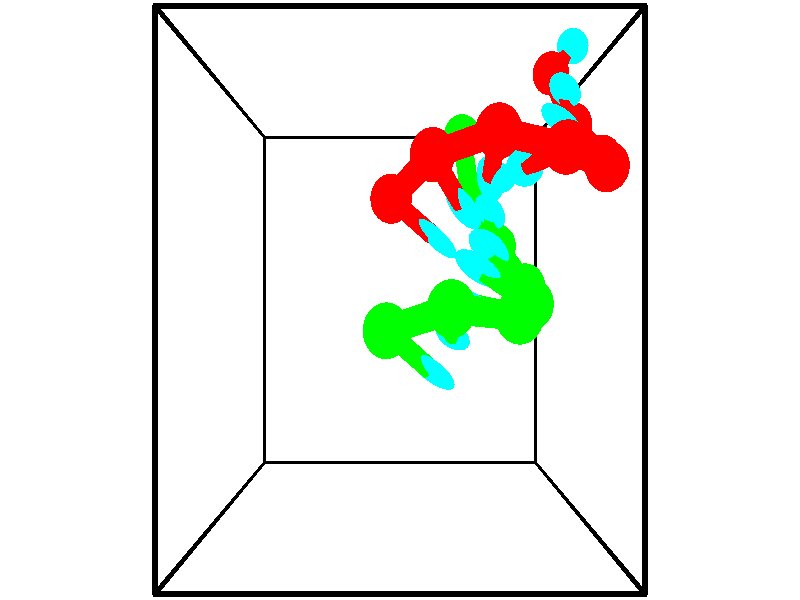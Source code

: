 // switches for output
#declare DRAW_BASES = 1; // possible values are 0, 1; only relevant for DNA ribbons
#declare DRAW_BASES_TYPE = 3; // possible values are 1, 2, 3; only relevant for DNA ribbons
#declare DRAW_FOG = 0; // set to 1 to enable fog

#include "colors.inc"

#include "transforms.inc"
background { rgb <1, 1, 1>}

#default {
   normal{
       ripples 0.25
       frequency 0.20
       turbulence 0.2
       lambda 5
   }
	finish {
		phong 0.1
		phong_size 40.
	}
}

// original window dimensions: 1024x640


// camera settings

camera {
	sky <-0, 1, 0>
	up <-0, 1, 0>
	right 1.6 * <1, 0, 0>
	location <2.5, 2.5, 11.1562>
	look_at <2.5, 2.5, 2.5>
	direction <0, 0, -8.6562>
	angle 67.0682
}


# declare cpy_camera_pos = <2.5, 2.5, 11.1562>;
# if (DRAW_FOG = 1)
fog {
	fog_type 2
	up vnormalize(cpy_camera_pos)
	color rgbt<1,1,1,0.3>
	distance 1e-5
	fog_alt 3e-3
	fog_offset 4
}
# end


// LIGHTS

# declare lum = 6;
global_settings {
	ambient_light rgb lum * <0.05, 0.05, 0.05>
	max_trace_level 15
}# declare cpy_direct_light_amount = 0.25;
light_source
{	1000 * <-1, -1, 1>,
	rgb lum * cpy_direct_light_amount
	parallel
}

light_source
{	1000 * <1, 1, -1>,
	rgb lum * cpy_direct_light_amount
	parallel
}

// strand 0

// nucleotide -1

// particle -1
sphere {
	<4.643886, 5.185713, 2.569852> 0.250000
	pigment { color rgbt <1,0,0,0> }
	no_shadow
}
cylinder {
	<4.708432, 5.231049, 2.961998>,  <4.747160, 5.258250, 3.197286>, 0.100000
	pigment { color rgbt <1,0,0,0> }
	no_shadow
}
cylinder {
	<4.708432, 5.231049, 2.961998>,  <4.643886, 5.185713, 2.569852>, 0.100000
	pigment { color rgbt <1,0,0,0> }
	no_shadow
}

// particle -1
sphere {
	<4.708432, 5.231049, 2.961998> 0.100000
	pigment { color rgbt <1,0,0,0> }
	no_shadow
}
sphere {
	0, 1
	scale<0.080000,0.200000,0.300000>
	matrix <-0.617940, -0.762943, 0.189915,
		0.769488, -0.636452, -0.053075,
		0.161365, 0.113340, 0.980365,
		4.756842, 5.265050, 3.256108>
	pigment { color rgbt <0,1,1,0> }
	no_shadow
}
cylinder {
	<4.909839, 4.528610, 2.759688>,  <4.643886, 5.185713, 2.569852>, 0.130000
	pigment { color rgbt <1,0,0,0> }
	no_shadow
}

// nucleotide -1

// particle -1
sphere {
	<4.909839, 4.528610, 2.759688> 0.250000
	pigment { color rgbt <1,0,0,0> }
	no_shadow
}
cylinder {
	<4.750753, 4.659729, 3.102470>,  <4.655302, 4.738400, 3.308140>, 0.100000
	pigment { color rgbt <1,0,0,0> }
	no_shadow
}
cylinder {
	<4.750753, 4.659729, 3.102470>,  <4.909839, 4.528610, 2.759688>, 0.100000
	pigment { color rgbt <1,0,0,0> }
	no_shadow
}

// particle -1
sphere {
	<4.750753, 4.659729, 3.102470> 0.100000
	pigment { color rgbt <1,0,0,0> }
	no_shadow
}
sphere {
	0, 1
	scale<0.080000,0.200000,0.300000>
	matrix <-0.358584, -0.915249, 0.183677,
		0.844536, -0.234239, 0.481551,
		-0.397714, 0.327798, 0.856955,
		4.631439, 4.758069, 3.359557>
	pigment { color rgbt <0,1,1,0> }
	no_shadow
}
cylinder {
	<5.123248, 4.040230, 3.284202>,  <4.909839, 4.528610, 2.759688>, 0.130000
	pigment { color rgbt <1,0,0,0> }
	no_shadow
}

// nucleotide -1

// particle -1
sphere {
	<5.123248, 4.040230, 3.284202> 0.250000
	pigment { color rgbt <1,0,0,0> }
	no_shadow
}
cylinder {
	<4.796744, 4.240662, 3.399193>,  <4.600842, 4.360920, 3.468187>, 0.100000
	pigment { color rgbt <1,0,0,0> }
	no_shadow
}
cylinder {
	<4.796744, 4.240662, 3.399193>,  <5.123248, 4.040230, 3.284202>, 0.100000
	pigment { color rgbt <1,0,0,0> }
	no_shadow
}

// particle -1
sphere {
	<4.796744, 4.240662, 3.399193> 0.100000
	pigment { color rgbt <1,0,0,0> }
	no_shadow
}
sphere {
	0, 1
	scale<0.080000,0.200000,0.300000>
	matrix <-0.452511, -0.863938, 0.221008,
		0.359105, 0.050313, 0.931940,
		-0.816258, 0.501078, 0.287477,
		4.551867, 4.390985, 3.485436>
	pigment { color rgbt <0,1,1,0> }
	no_shadow
}
cylinder {
	<4.970751, 3.823138, 3.964178>,  <5.123248, 4.040230, 3.284202>, 0.130000
	pigment { color rgbt <1,0,0,0> }
	no_shadow
}

// nucleotide -1

// particle -1
sphere {
	<4.970751, 3.823138, 3.964178> 0.250000
	pigment { color rgbt <1,0,0,0> }
	no_shadow
}
cylinder {
	<4.647358, 3.944542, 3.762489>,  <4.453322, 4.017384, 3.641476>, 0.100000
	pigment { color rgbt <1,0,0,0> }
	no_shadow
}
cylinder {
	<4.647358, 3.944542, 3.762489>,  <4.970751, 3.823138, 3.964178>, 0.100000
	pigment { color rgbt <1,0,0,0> }
	no_shadow
}

// particle -1
sphere {
	<4.647358, 3.944542, 3.762489> 0.100000
	pigment { color rgbt <1,0,0,0> }
	no_shadow
}
sphere {
	0, 1
	scale<0.080000,0.200000,0.300000>
	matrix <-0.493102, -0.817030, 0.298852,
		-0.321260, 0.490249, 0.810215,
		-0.808482, 0.303510, -0.504221,
		4.404813, 4.035595, 3.611223>
	pigment { color rgbt <0,1,1,0> }
	no_shadow
}
cylinder {
	<4.346728, 3.910538, 4.468941>,  <4.970751, 3.823138, 3.964178>, 0.130000
	pigment { color rgbt <1,0,0,0> }
	no_shadow
}

// nucleotide -1

// particle -1
sphere {
	<4.346728, 3.910538, 4.468941> 0.250000
	pigment { color rgbt <1,0,0,0> }
	no_shadow
}
cylinder {
	<4.150079, 3.866138, 4.123459>,  <4.032090, 3.839499, 3.916170>, 0.100000
	pigment { color rgbt <1,0,0,0> }
	no_shadow
}
cylinder {
	<4.150079, 3.866138, 4.123459>,  <4.346728, 3.910538, 4.468941>, 0.100000
	pigment { color rgbt <1,0,0,0> }
	no_shadow
}

// particle -1
sphere {
	<4.150079, 3.866138, 4.123459> 0.100000
	pigment { color rgbt <1,0,0,0> }
	no_shadow
}
sphere {
	0, 1
	scale<0.080000,0.200000,0.300000>
	matrix <-0.699082, -0.541082, 0.467456,
		-0.519223, 0.833613, 0.188410,
		-0.491622, -0.111000, -0.863705,
		4.002593, 3.832839, 3.864347>
	pigment { color rgbt <0,1,1,0> }
	no_shadow
}
cylinder {
	<3.563124, 4.018338, 4.643332>,  <4.346728, 3.910538, 4.468941>, 0.130000
	pigment { color rgbt <1,0,0,0> }
	no_shadow
}

// nucleotide -1

// particle -1
sphere {
	<3.563124, 4.018338, 4.643332> 0.250000
	pigment { color rgbt <1,0,0,0> }
	no_shadow
}
cylinder {
	<3.563476, 3.829590, 4.290665>,  <3.563687, 3.716341, 4.079064>, 0.100000
	pigment { color rgbt <1,0,0,0> }
	no_shadow
}
cylinder {
	<3.563476, 3.829590, 4.290665>,  <3.563124, 4.018338, 4.643332>, 0.100000
	pigment { color rgbt <1,0,0,0> }
	no_shadow
}

// particle -1
sphere {
	<3.563476, 3.829590, 4.290665> 0.100000
	pigment { color rgbt <1,0,0,0> }
	no_shadow
}
sphere {
	0, 1
	scale<0.080000,0.200000,0.300000>
	matrix <-0.734891, -0.598238, 0.319447,
		-0.678185, 0.647648, -0.347300,
		0.000879, -0.471871, -0.881667,
		3.563739, 3.688028, 4.026165>
	pigment { color rgbt <0,1,1,0> }
	no_shadow
}
cylinder {
	<2.858926, 3.842777, 4.456605>,  <3.563124, 4.018338, 4.643332>, 0.130000
	pigment { color rgbt <1,0,0,0> }
	no_shadow
}

// nucleotide -1

// particle -1
sphere {
	<2.858926, 3.842777, 4.456605> 0.250000
	pigment { color rgbt <1,0,0,0> }
	no_shadow
}
cylinder {
	<3.078220, 3.592804, 4.234291>,  <3.209797, 3.442820, 4.100903>, 0.100000
	pigment { color rgbt <1,0,0,0> }
	no_shadow
}
cylinder {
	<3.078220, 3.592804, 4.234291>,  <2.858926, 3.842777, 4.456605>, 0.100000
	pigment { color rgbt <1,0,0,0> }
	no_shadow
}

// particle -1
sphere {
	<3.078220, 3.592804, 4.234291> 0.100000
	pigment { color rgbt <1,0,0,0> }
	no_shadow
}
sphere {
	0, 1
	scale<0.080000,0.200000,0.300000>
	matrix <-0.535280, -0.772808, 0.340944,
		-0.642582, 0.110584, -0.758195,
		0.548236, -0.624931, -0.555786,
		3.242691, 3.405324, 4.067555>
	pigment { color rgbt <0,1,1,0> }
	no_shadow
}
cylinder {
	<2.392065, 3.520114, 3.849076>,  <2.858926, 3.842777, 4.456605>, 0.130000
	pigment { color rgbt <1,0,0,0> }
	no_shadow
}

// nucleotide -1

// particle -1
sphere {
	<2.392065, 3.520114, 3.849076> 0.250000
	pigment { color rgbt <1,0,0,0> }
	no_shadow
}
cylinder {
	<2.699684, 3.283493, 3.945930>,  <2.884256, 3.141521, 4.004044>, 0.100000
	pigment { color rgbt <1,0,0,0> }
	no_shadow
}
cylinder {
	<2.699684, 3.283493, 3.945930>,  <2.392065, 3.520114, 3.849076>, 0.100000
	pigment { color rgbt <1,0,0,0> }
	no_shadow
}

// particle -1
sphere {
	<2.699684, 3.283493, 3.945930> 0.100000
	pigment { color rgbt <1,0,0,0> }
	no_shadow
}
sphere {
	0, 1
	scale<0.080000,0.200000,0.300000>
	matrix <-0.635335, -0.748985, 0.188072,
		0.070103, -0.298475, -0.951839,
		0.769048, -0.591552, 0.242137,
		2.930399, 3.106027, 4.018572>
	pigment { color rgbt <0,1,1,0> }
	no_shadow
}
// strand 1

// nucleotide -1

// particle -1
sphere {
	<2.355231, 2.228426, 4.760335> 0.250000
	pigment { color rgbt <0,1,0,0> }
	no_shadow
}
cylinder {
	<2.644310, 2.005810, 4.596397>,  <2.817758, 1.872240, 4.498035>, 0.100000
	pigment { color rgbt <0,1,0,0> }
	no_shadow
}
cylinder {
	<2.644310, 2.005810, 4.596397>,  <2.355231, 2.228426, 4.760335>, 0.100000
	pigment { color rgbt <0,1,0,0> }
	no_shadow
}

// particle -1
sphere {
	<2.644310, 2.005810, 4.596397> 0.100000
	pigment { color rgbt <0,1,0,0> }
	no_shadow
}
sphere {
	0, 1
	scale<0.080000,0.200000,0.300000>
	matrix <0.417057, 0.824001, -0.383519,
		0.551154, 0.106241, 0.827612,
		0.722698, -0.556539, -0.409843,
		2.861120, 1.838848, 4.473444>
	pigment { color rgbt <0,1,1,0> }
	no_shadow
}
cylinder {
	<3.023158, 2.425927, 5.014603>,  <2.355231, 2.228426, 4.760335>, 0.130000
	pigment { color rgbt <0,1,0,0> }
	no_shadow
}

// nucleotide -1

// particle -1
sphere {
	<3.023158, 2.425927, 5.014603> 0.250000
	pigment { color rgbt <0,1,0,0> }
	no_shadow
}
cylinder {
	<3.062366, 2.275024, 4.646240>,  <3.085892, 2.184483, 4.425222>, 0.100000
	pigment { color rgbt <0,1,0,0> }
	no_shadow
}
cylinder {
	<3.062366, 2.275024, 4.646240>,  <3.023158, 2.425927, 5.014603>, 0.100000
	pigment { color rgbt <0,1,0,0> }
	no_shadow
}

// particle -1
sphere {
	<3.062366, 2.275024, 4.646240> 0.100000
	pigment { color rgbt <0,1,0,0> }
	no_shadow
}
sphere {
	0, 1
	scale<0.080000,0.200000,0.300000>
	matrix <0.369846, 0.872897, -0.318221,
		0.923908, -0.309401, 0.225089,
		0.098021, -0.377256, -0.920907,
		3.091773, 2.161848, 4.369968>
	pigment { color rgbt <0,1,1,0> }
	no_shadow
}
cylinder {
	<3.759701, 2.358300, 4.788768>,  <3.023158, 2.425927, 5.014603>, 0.130000
	pigment { color rgbt <0,1,0,0> }
	no_shadow
}

// nucleotide -1

// particle -1
sphere {
	<3.759701, 2.358300, 4.788768> 0.250000
	pigment { color rgbt <0,1,0,0> }
	no_shadow
}
cylinder {
	<3.488308, 2.423012, 4.502136>,  <3.325472, 2.461839, 4.330157>, 0.100000
	pigment { color rgbt <0,1,0,0> }
	no_shadow
}
cylinder {
	<3.488308, 2.423012, 4.502136>,  <3.759701, 2.358300, 4.788768>, 0.100000
	pigment { color rgbt <0,1,0,0> }
	no_shadow
}

// particle -1
sphere {
	<3.488308, 2.423012, 4.502136> 0.100000
	pigment { color rgbt <0,1,0,0> }
	no_shadow
}
sphere {
	0, 1
	scale<0.080000,0.200000,0.300000>
	matrix <0.522373, 0.792094, -0.315773,
		0.516513, -0.588569, -0.621933,
		-0.678484, 0.161780, -0.716580,
		3.284763, 2.471546, 4.287162>
	pigment { color rgbt <0,1,1,0> }
	no_shadow
}
cylinder {
	<4.018707, 2.461148, 4.182220>,  <3.759701, 2.358300, 4.788768>, 0.130000
	pigment { color rgbt <0,1,0,0> }
	no_shadow
}

// nucleotide -1

// particle -1
sphere {
	<4.018707, 2.461148, 4.182220> 0.250000
	pigment { color rgbt <0,1,0,0> }
	no_shadow
}
cylinder {
	<3.671989, 2.658215, 4.151367>,  <3.463959, 2.776454, 4.132855>, 0.100000
	pigment { color rgbt <0,1,0,0> }
	no_shadow
}
cylinder {
	<3.671989, 2.658215, 4.151367>,  <4.018707, 2.461148, 4.182220>, 0.100000
	pigment { color rgbt <0,1,0,0> }
	no_shadow
}

// particle -1
sphere {
	<3.671989, 2.658215, 4.151367> 0.100000
	pigment { color rgbt <0,1,0,0> }
	no_shadow
}
sphere {
	0, 1
	scale<0.080000,0.200000,0.300000>
	matrix <0.467392, 0.748735, -0.470043,
		-0.173822, -0.443481, -0.879267,
		-0.866793, 0.492666, -0.077133,
		3.411952, 2.806015, 4.128227>
	pigment { color rgbt <0,1,1,0> }
	no_shadow
}
cylinder {
	<4.094708, 2.638860, 3.462360>,  <4.018707, 2.461148, 4.182220>, 0.130000
	pigment { color rgbt <0,1,0,0> }
	no_shadow
}

// nucleotide -1

// particle -1
sphere {
	<4.094708, 2.638860, 3.462360> 0.250000
	pigment { color rgbt <0,1,0,0> }
	no_shadow
}
cylinder {
	<3.806896, 2.861050, 3.629082>,  <3.634209, 2.994364, 3.729115>, 0.100000
	pigment { color rgbt <0,1,0,0> }
	no_shadow
}
cylinder {
	<3.806896, 2.861050, 3.629082>,  <4.094708, 2.638860, 3.462360>, 0.100000
	pigment { color rgbt <0,1,0,0> }
	no_shadow
}

// particle -1
sphere {
	<3.806896, 2.861050, 3.629082> 0.100000
	pigment { color rgbt <0,1,0,0> }
	no_shadow
}
sphere {
	0, 1
	scale<0.080000,0.200000,0.300000>
	matrix <0.266300, 0.774994, -0.573121,
		-0.641375, -0.301383, -0.705554,
		-0.719529, 0.555475, 0.416803,
		3.591037, 3.027692, 3.754123>
	pigment { color rgbt <0,1,1,0> }
	no_shadow
}
cylinder {
	<3.834549, 3.113967, 2.877715>,  <4.094708, 2.638860, 3.462360>, 0.130000
	pigment { color rgbt <0,1,0,0> }
	no_shadow
}

// nucleotide -1

// particle -1
sphere {
	<3.834549, 3.113967, 2.877715> 0.250000
	pigment { color rgbt <0,1,0,0> }
	no_shadow
}
cylinder {
	<3.727314, 3.297642, 3.216484>,  <3.662973, 3.407846, 3.419745>, 0.100000
	pigment { color rgbt <0,1,0,0> }
	no_shadow
}
cylinder {
	<3.727314, 3.297642, 3.216484>,  <3.834549, 3.113967, 2.877715>, 0.100000
	pigment { color rgbt <0,1,0,0> }
	no_shadow
}

// particle -1
sphere {
	<3.727314, 3.297642, 3.216484> 0.100000
	pigment { color rgbt <0,1,0,0> }
	no_shadow
}
sphere {
	0, 1
	scale<0.080000,0.200000,0.300000>
	matrix <0.436468, 0.841597, -0.318137,
		-0.858850, 0.284366, -0.426042,
		-0.268089, 0.459186, 0.846922,
		3.646887, 3.435397, 3.470561>
	pigment { color rgbt <0,1,1,0> }
	no_shadow
}
cylinder {
	<3.479188, 3.728017, 2.719978>,  <3.834549, 3.113967, 2.877715>, 0.130000
	pigment { color rgbt <0,1,0,0> }
	no_shadow
}

// nucleotide -1

// particle -1
sphere {
	<3.479188, 3.728017, 2.719978> 0.250000
	pigment { color rgbt <0,1,0,0> }
	no_shadow
}
cylinder {
	<3.645161, 3.778023, 3.080467>,  <3.744744, 3.808026, 3.296761>, 0.100000
	pigment { color rgbt <0,1,0,0> }
	no_shadow
}
cylinder {
	<3.645161, 3.778023, 3.080467>,  <3.479188, 3.728017, 2.719978>, 0.100000
	pigment { color rgbt <0,1,0,0> }
	no_shadow
}

// particle -1
sphere {
	<3.645161, 3.778023, 3.080467> 0.100000
	pigment { color rgbt <0,1,0,0> }
	no_shadow
}
sphere {
	0, 1
	scale<0.080000,0.200000,0.300000>
	matrix <0.516328, 0.783221, -0.346367,
		-0.749158, 0.609046, 0.260435,
		0.414931, 0.125014, 0.901223,
		3.769640, 3.815527, 3.350834>
	pigment { color rgbt <0,1,1,0> }
	no_shadow
}
cylinder {
	<3.346684, 4.364496, 2.883191>,  <3.479188, 3.728017, 2.719978>, 0.130000
	pigment { color rgbt <0,1,0,0> }
	no_shadow
}

// nucleotide -1

// particle -1
sphere {
	<3.346684, 4.364496, 2.883191> 0.250000
	pigment { color rgbt <0,1,0,0> }
	no_shadow
}
cylinder {
	<3.664913, 4.264065, 3.103745>,  <3.855850, 4.203806, 3.236077>, 0.100000
	pigment { color rgbt <0,1,0,0> }
	no_shadow
}
cylinder {
	<3.664913, 4.264065, 3.103745>,  <3.346684, 4.364496, 2.883191>, 0.100000
	pigment { color rgbt <0,1,0,0> }
	no_shadow
}

// particle -1
sphere {
	<3.664913, 4.264065, 3.103745> 0.100000
	pigment { color rgbt <0,1,0,0> }
	no_shadow
}
sphere {
	0, 1
	scale<0.080000,0.200000,0.300000>
	matrix <0.434832, 0.870359, -0.231075,
		-0.421884, 0.423596, 0.801611,
		0.795572, -0.251079, 0.551384,
		3.903585, 4.188741, 3.269160>
	pigment { color rgbt <0,1,1,0> }
	no_shadow
}
// box output
cylinder {
	<0.000000, 0.000000, 0.000000>,  <5.000000, 0.000000, 0.000000>, 0.025000
	pigment { color rgbt <0,0,0,0> }
	no_shadow
}
cylinder {
	<0.000000, 0.000000, 0.000000>,  <0.000000, 5.000000, 0.000000>, 0.025000
	pigment { color rgbt <0,0,0,0> }
	no_shadow
}
cylinder {
	<0.000000, 0.000000, 0.000000>,  <0.000000, 0.000000, 5.000000>, 0.025000
	pigment { color rgbt <0,0,0,0> }
	no_shadow
}
cylinder {
	<5.000000, 5.000000, 5.000000>,  <0.000000, 5.000000, 5.000000>, 0.025000
	pigment { color rgbt <0,0,0,0> }
	no_shadow
}
cylinder {
	<5.000000, 5.000000, 5.000000>,  <5.000000, 0.000000, 5.000000>, 0.025000
	pigment { color rgbt <0,0,0,0> }
	no_shadow
}
cylinder {
	<5.000000, 5.000000, 5.000000>,  <5.000000, 5.000000, 0.000000>, 0.025000
	pigment { color rgbt <0,0,0,0> }
	no_shadow
}
cylinder {
	<0.000000, 0.000000, 5.000000>,  <0.000000, 5.000000, 5.000000>, 0.025000
	pigment { color rgbt <0,0,0,0> }
	no_shadow
}
cylinder {
	<0.000000, 0.000000, 5.000000>,  <5.000000, 0.000000, 5.000000>, 0.025000
	pigment { color rgbt <0,0,0,0> }
	no_shadow
}
cylinder {
	<5.000000, 5.000000, 0.000000>,  <0.000000, 5.000000, 0.000000>, 0.025000
	pigment { color rgbt <0,0,0,0> }
	no_shadow
}
cylinder {
	<5.000000, 5.000000, 0.000000>,  <5.000000, 0.000000, 0.000000>, 0.025000
	pigment { color rgbt <0,0,0,0> }
	no_shadow
}
cylinder {
	<5.000000, 0.000000, 5.000000>,  <5.000000, 0.000000, 0.000000>, 0.025000
	pigment { color rgbt <0,0,0,0> }
	no_shadow
}
cylinder {
	<0.000000, 5.000000, 0.000000>,  <0.000000, 5.000000, 5.000000>, 0.025000
	pigment { color rgbt <0,0,0,0> }
	no_shadow
}
// end of box output
